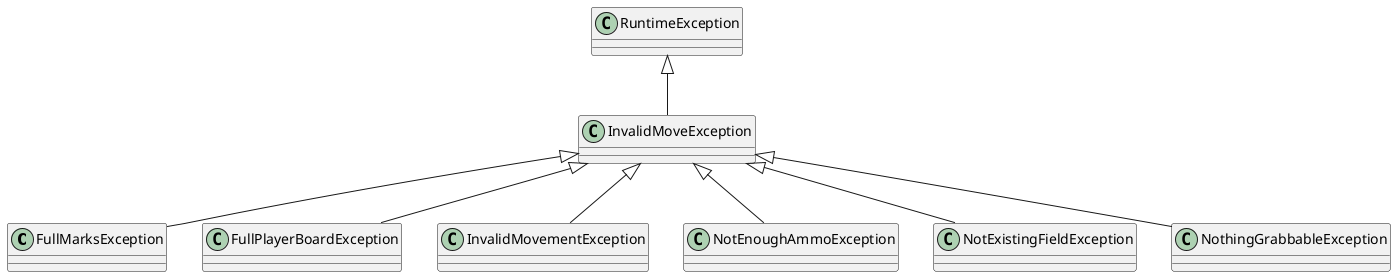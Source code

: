 @startuml

class FullMarksException extends InvalidMoveException
class FullPlayerBoardException extends InvalidMoveException
class InvalidMoveException extends RuntimeException
class InvalidMovementException extends InvalidMoveException
class NotEnoughAmmoException extends InvalidMoveException
class NotExistingFieldException extends InvalidMoveException
class NothingGrabbableException extends InvalidMoveException

@enduml